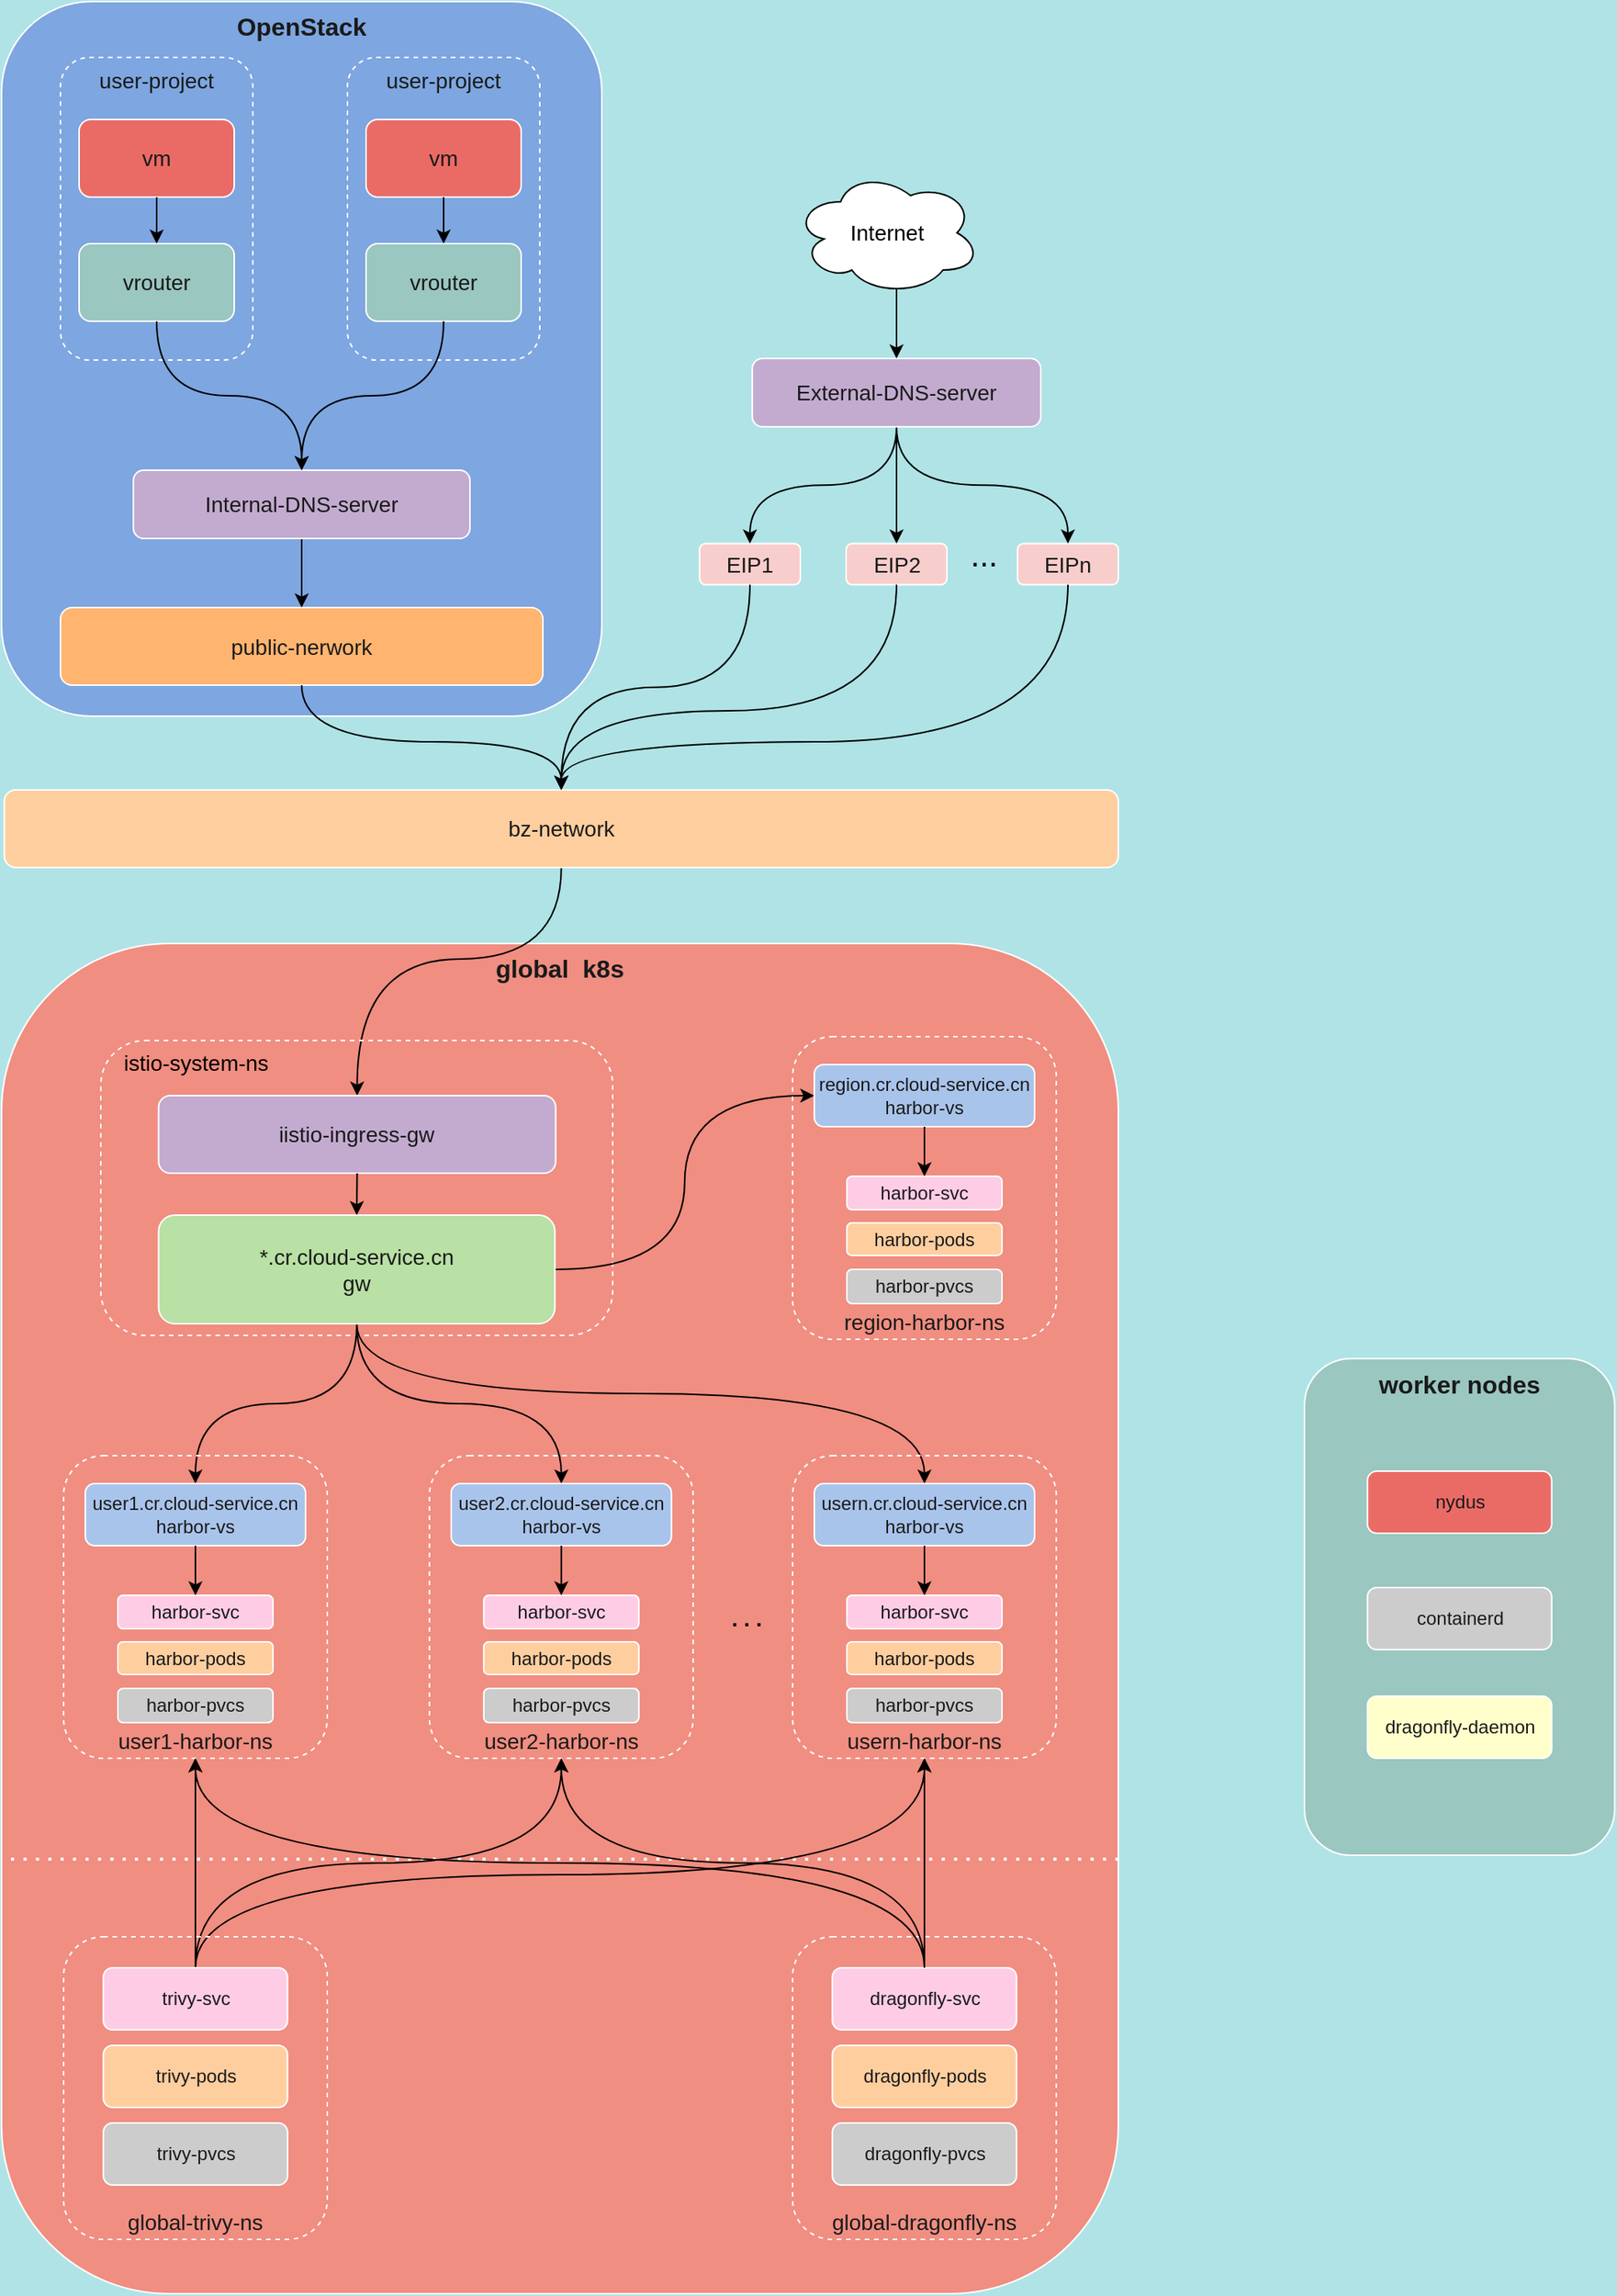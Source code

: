<mxfile version="20.6.0" type="github">
  <diagram id="Bw5U5ilo471GasQTLUOP" name="第 1 页">
    <mxGraphModel dx="1426" dy="2053" grid="1" gridSize="10" guides="1" tooltips="1" connect="1" arrows="1" fold="1" page="0" pageScale="1" pageWidth="1169" pageHeight="827" background="#B0E3E6" math="0" shadow="0">
      <root>
        <mxCell id="0" />
        <mxCell id="1" parent="0" />
        <mxCell id="jF7H6Y1LhgNsABGmbEs7-26" value="&lt;b&gt;global &amp;nbsp;k8s&lt;/b&gt;" style="rounded=1;whiteSpace=wrap;html=1;fontSize=16;verticalAlign=top;fillColor=#F08E81;strokeColor=#FFFFFF;fontColor=#1A1A1A;movable=1;resizable=1;rotatable=1;deletable=1;editable=1;connectable=1;container=0;align=center;" parent="1" vertex="1">
          <mxGeometry x="240" y="-430" width="720" height="870" as="geometry" />
        </mxCell>
        <mxCell id="FhYT1GxdbjiEsVhW9Dxf-16" style="edgeStyle=orthogonalEdgeStyle;rounded=0;orthogonalLoop=1;jettySize=auto;html=1;exitX=0.5;exitY=1;exitDx=0;exitDy=0;entryX=0.5;entryY=0;entryDx=0;entryDy=0;curved=1;" edge="1" parent="1" source="ASyyucTeVJ42tLMGHk16-86" target="ASyyucTeVJ42tLMGHk16-5">
          <mxGeometry relative="1" as="geometry">
            <Array as="points">
              <mxPoint x="601" y="-420" />
              <mxPoint x="469" y="-420" />
            </Array>
          </mxGeometry>
        </mxCell>
        <mxCell id="ASyyucTeVJ42tLMGHk16-86" value="&lt;span style=&quot;font-size: 14px;&quot;&gt;bz-network&lt;/span&gt;" style="rounded=1;whiteSpace=wrap;html=1;fontSize=12;fillColor=#FFCE9F;strokeColor=#FFFFFF;fontColor=#1A1A1A;movable=1;resizable=1;rotatable=1;deletable=1;editable=1;connectable=1;container=0;" parent="1" vertex="1">
          <mxGeometry x="241.75" y="-529" width="718.25" height="50" as="geometry" />
        </mxCell>
        <mxCell id="ASyyucTeVJ42tLMGHk16-130" value="" style="rounded=1;whiteSpace=wrap;html=1;dashed=1;labelBackgroundColor=none;fontSize=14;verticalAlign=top;fillColor=none;strokeColor=#FFFFFF;fontColor=#1A1A1A;movable=1;resizable=1;rotatable=1;deletable=1;editable=1;connectable=1;container=0;" parent="1" vertex="1">
          <mxGeometry x="304" y="-367.5" width="330" height="190" as="geometry" />
        </mxCell>
        <mxCell id="ASyyucTeVJ42tLMGHk16-5" value="&lt;font style=&quot;font-size: 14px;&quot;&gt;iistio-ingress-gw&lt;/font&gt;" style="rounded=1;whiteSpace=wrap;html=1;fontSize=12;fillColor=#C3ABD0;strokeColor=#FFFFFF;fontColor=#1A1A1A;movable=1;resizable=1;rotatable=1;deletable=1;editable=1;connectable=1;container=0;" parent="1" vertex="1">
          <mxGeometry x="341.25" y="-332" width="256" height="50" as="geometry" />
        </mxCell>
        <mxCell id="FhYT1GxdbjiEsVhW9Dxf-92" style="edgeStyle=orthogonalEdgeStyle;curved=1;rounded=0;orthogonalLoop=1;jettySize=auto;html=1;exitX=0.5;exitY=1;exitDx=0;exitDy=0;entryX=0.5;entryY=0;entryDx=0;entryDy=0;" edge="1" parent="1" source="ASyyucTeVJ42tLMGHk16-65" target="ASyyucTeVJ42tLMGHk16-33">
          <mxGeometry relative="1" as="geometry" />
        </mxCell>
        <mxCell id="FhYT1GxdbjiEsVhW9Dxf-93" style="edgeStyle=orthogonalEdgeStyle;curved=1;rounded=0;orthogonalLoop=1;jettySize=auto;html=1;exitX=0.5;exitY=1;exitDx=0;exitDy=0;entryX=0.5;entryY=0;entryDx=0;entryDy=0;" edge="1" parent="1" source="ASyyucTeVJ42tLMGHk16-65" target="FhYT1GxdbjiEsVhW9Dxf-79">
          <mxGeometry relative="1" as="geometry" />
        </mxCell>
        <mxCell id="FhYT1GxdbjiEsVhW9Dxf-94" style="edgeStyle=orthogonalEdgeStyle;curved=1;rounded=0;orthogonalLoop=1;jettySize=auto;html=1;exitX=0.5;exitY=1;exitDx=0;exitDy=0;entryX=0.5;entryY=0;entryDx=0;entryDy=0;" edge="1" parent="1" source="ASyyucTeVJ42tLMGHk16-65" target="FhYT1GxdbjiEsVhW9Dxf-88">
          <mxGeometry relative="1" as="geometry">
            <Array as="points">
              <mxPoint x="469" y="-140" />
              <mxPoint x="835" y="-140" />
            </Array>
          </mxGeometry>
        </mxCell>
        <mxCell id="FhYT1GxdbjiEsVhW9Dxf-102" style="edgeStyle=orthogonalEdgeStyle;curved=1;rounded=0;orthogonalLoop=1;jettySize=auto;html=1;exitX=1;exitY=0.5;exitDx=0;exitDy=0;entryX=0;entryY=0.5;entryDx=0;entryDy=0;" edge="1" parent="1" source="ASyyucTeVJ42tLMGHk16-65" target="FhYT1GxdbjiEsVhW9Dxf-99">
          <mxGeometry relative="1" as="geometry" />
        </mxCell>
        <mxCell id="ASyyucTeVJ42tLMGHk16-65" value="*.cr.cloud-service.cn&lt;br style=&quot;font-size: 14px;&quot;&gt;gw" style="rounded=1;whiteSpace=wrap;html=1;fontSize=14;fillColor=#B9E0A5;strokeColor=#FFFFFF;fontColor=#1A1A1A;movable=1;resizable=1;rotatable=1;deletable=1;editable=1;connectable=1;container=0;" parent="1" vertex="1">
          <mxGeometry x="341.25" y="-255" width="255.5" height="70" as="geometry" />
        </mxCell>
        <mxCell id="ASyyucTeVJ42tLMGHk16-75" style="edgeStyle=orthogonalEdgeStyle;rounded=1;orthogonalLoop=1;jettySize=auto;html=1;exitX=0.5;exitY=1;exitDx=0;exitDy=0;entryX=0.5;entryY=0;entryDx=0;entryDy=0;strokeColor=#000000;strokeWidth=1;fontSize=14;endArrow=classic;endFill=1;curved=1;" parent="1" source="ASyyucTeVJ42tLMGHk16-5" target="ASyyucTeVJ42tLMGHk16-65" edge="1">
          <mxGeometry relative="1" as="geometry" />
        </mxCell>
        <mxCell id="ASyyucTeVJ42tLMGHk16-131" value="istio-system-ns" style="text;html=1;align=center;verticalAlign=middle;resizable=0;points=[];autosize=1;strokeColor=none;fillColor=none;fontSize=14;container=0;rounded=1;" parent="1" vertex="1">
          <mxGeometry x="309.5" y="-367.5" width="111" height="28" as="geometry" />
        </mxCell>
        <mxCell id="FhYT1GxdbjiEsVhW9Dxf-11" value="" style="group;" vertex="1" connectable="0" parent="1">
          <mxGeometry x="690" y="-928" width="270" height="266.75" as="geometry" />
        </mxCell>
        <mxCell id="ASyyucTeVJ42tLMGHk16-155" value="Internet" style="ellipse;shape=cloud;whiteSpace=wrap;html=1;fontSize=14;fillColor=#FFFFFF;container=0;rounded=1;" parent="FhYT1GxdbjiEsVhW9Dxf-11" vertex="1">
          <mxGeometry x="61" width="120" height="80" as="geometry" />
        </mxCell>
        <mxCell id="ASyyucTeVJ42tLMGHk16-156" value="EIP1" style="rounded=1;whiteSpace=wrap;html=1;fontSize=14;fillColor=#F8CECC;strokeColor=#FFFFFF;fontColor=#1A1A1A;movable=1;resizable=1;rotatable=1;deletable=1;editable=1;connectable=1;container=0;" parent="FhYT1GxdbjiEsVhW9Dxf-11" vertex="1">
          <mxGeometry y="240.25" width="65" height="26.5" as="geometry" />
        </mxCell>
        <mxCell id="ASyyucTeVJ42tLMGHk16-157" value="EIP2" style="rounded=1;whiteSpace=wrap;html=1;fontSize=14;fillColor=#F8CECC;strokeColor=#FFFFFF;fontColor=#1A1A1A;movable=1;resizable=1;rotatable=1;deletable=1;editable=1;connectable=1;container=0;" parent="FhYT1GxdbjiEsVhW9Dxf-11" vertex="1">
          <mxGeometry x="94.5" y="240.25" width="65" height="26.5" as="geometry" />
        </mxCell>
        <mxCell id="ASyyucTeVJ42tLMGHk16-226" value="EIPn" style="rounded=1;whiteSpace=wrap;html=1;fontSize=14;fillColor=#F8CECC;strokeColor=#FFFFFF;fontColor=#1A1A1A;movable=1;resizable=1;rotatable=1;deletable=1;editable=1;connectable=1;container=0;" parent="FhYT1GxdbjiEsVhW9Dxf-11" vertex="1">
          <mxGeometry x="205" y="240.25" width="65" height="26.5" as="geometry" />
        </mxCell>
        <mxCell id="ASyyucTeVJ42tLMGHk16-227" value="..." style="text;html=1;resizable=0;autosize=1;align=center;verticalAlign=middle;points=[];fillColor=none;strokeColor=none;rounded=1;fontSize=21;horizontal=1;container=0;" parent="FhYT1GxdbjiEsVhW9Dxf-11" vertex="1">
          <mxGeometry x="165" y="228.5" width="36" height="37" as="geometry" />
        </mxCell>
        <mxCell id="ASyyucTeVJ42tLMGHk16-230" style="edgeStyle=orthogonalEdgeStyle;rounded=1;orthogonalLoop=1;jettySize=auto;html=1;exitX=0.5;exitY=1;exitDx=0;exitDy=0;entryX=0.5;entryY=0;entryDx=0;entryDy=0;strokeColor=#000000;fontSize=14;curved=1;" parent="FhYT1GxdbjiEsVhW9Dxf-11" source="ASyyucTeVJ42tLMGHk16-228" target="ASyyucTeVJ42tLMGHk16-156" edge="1">
          <mxGeometry relative="1" as="geometry" />
        </mxCell>
        <mxCell id="ASyyucTeVJ42tLMGHk16-231" style="edgeStyle=orthogonalEdgeStyle;rounded=1;orthogonalLoop=1;jettySize=auto;html=1;exitX=0.5;exitY=1;exitDx=0;exitDy=0;entryX=0.5;entryY=0;entryDx=0;entryDy=0;strokeColor=#000000;fontSize=14;curved=1;" parent="FhYT1GxdbjiEsVhW9Dxf-11" source="ASyyucTeVJ42tLMGHk16-228" target="ASyyucTeVJ42tLMGHk16-157" edge="1">
          <mxGeometry relative="1" as="geometry" />
        </mxCell>
        <mxCell id="ASyyucTeVJ42tLMGHk16-232" style="edgeStyle=orthogonalEdgeStyle;rounded=1;orthogonalLoop=1;jettySize=auto;html=1;exitX=0.5;exitY=1;exitDx=0;exitDy=0;entryX=0.5;entryY=0;entryDx=0;entryDy=0;strokeColor=#000000;fontSize=14;curved=1;" parent="FhYT1GxdbjiEsVhW9Dxf-11" source="ASyyucTeVJ42tLMGHk16-228" target="ASyyucTeVJ42tLMGHk16-226" edge="1">
          <mxGeometry relative="1" as="geometry" />
        </mxCell>
        <mxCell id="ASyyucTeVJ42tLMGHk16-228" value="External-DNS-server" style="rounded=1;whiteSpace=wrap;html=1;fontSize=14;fillColor=#C3ABD0;strokeColor=#FFFFFF;fontColor=#1A1A1A;movable=1;resizable=1;rotatable=1;deletable=1;editable=1;connectable=1;container=0;" parent="FhYT1GxdbjiEsVhW9Dxf-11" vertex="1">
          <mxGeometry x="34" y="121" width="186" height="44" as="geometry" />
        </mxCell>
        <mxCell id="ASyyucTeVJ42tLMGHk16-229" style="edgeStyle=orthogonalEdgeStyle;rounded=1;orthogonalLoop=1;jettySize=auto;html=1;exitX=0.55;exitY=0.95;exitDx=0;exitDy=0;exitPerimeter=0;entryX=0.5;entryY=0;entryDx=0;entryDy=0;strokeColor=#000000;fontSize=14;curved=1;" parent="FhYT1GxdbjiEsVhW9Dxf-11" source="ASyyucTeVJ42tLMGHk16-155" target="ASyyucTeVJ42tLMGHk16-228" edge="1">
          <mxGeometry relative="1" as="geometry" />
        </mxCell>
        <mxCell id="FhYT1GxdbjiEsVhW9Dxf-15" value="" style="endArrow=none;dashed=1;html=1;dashPattern=1 3;strokeWidth=2;rounded=1;fontSize=14;fontColor=#FFFFFF;strokeColor=#FFFFFF;curved=1;" edge="1" parent="1">
          <mxGeometry width="50" height="50" relative="1" as="geometry">
            <mxPoint x="960" y="160" as="sourcePoint" />
            <mxPoint x="240" y="160" as="targetPoint" />
          </mxGeometry>
        </mxCell>
        <mxCell id="FhYT1GxdbjiEsVhW9Dxf-17" value="" style="group" vertex="1" connectable="0" parent="1">
          <mxGeometry x="240" y="-1037" width="387" height="460.5" as="geometry" />
        </mxCell>
        <mxCell id="FhYT1GxdbjiEsVhW9Dxf-3" value="&lt;b&gt;OpenStack&lt;/b&gt;" style="rounded=1;whiteSpace=wrap;html=1;fontSize=16;verticalAlign=top;fillColor=#7EA6E0;strokeColor=#FFFFFF;fontColor=#1A1A1A;movable=1;resizable=1;rotatable=1;deletable=1;editable=1;connectable=1;container=0;" vertex="1" parent="FhYT1GxdbjiEsVhW9Dxf-17">
          <mxGeometry width="387" height="460.5" as="geometry" />
        </mxCell>
        <mxCell id="ASyyucTeVJ42tLMGHk16-99" value="public-nerwork" style="rounded=1;whiteSpace=wrap;html=1;fontSize=14;fillColor=#FFB570;strokeColor=#FFFFFF;fontColor=#1A1A1A;movable=1;resizable=1;rotatable=1;deletable=1;editable=1;connectable=1;container=0;" parent="FhYT1GxdbjiEsVhW9Dxf-17" vertex="1">
          <mxGeometry x="38" y="390.5" width="311" height="50" as="geometry" />
        </mxCell>
        <mxCell id="ASyyucTeVJ42tLMGHk16-96" value="user-project" style="rounded=1;whiteSpace=wrap;html=1;dashed=1;labelBackgroundColor=none;fontSize=14;verticalAlign=top;fillColor=none;strokeColor=#FFFFFF;fontColor=#1A1A1A;movable=1;resizable=1;rotatable=1;deletable=1;editable=1;connectable=1;container=0;" parent="FhYT1GxdbjiEsVhW9Dxf-17" vertex="1">
          <mxGeometry x="38" y="36" width="124" height="195" as="geometry" />
        </mxCell>
        <mxCell id="jF7H6Y1LhgNsABGmbEs7-22" value="vrouter" style="rounded=1;whiteSpace=wrap;html=1;fontSize=14;fillColor=#9AC7BF;strokeColor=#FFFFFF;fontColor=#1A1A1A;movable=1;resizable=1;rotatable=1;deletable=1;editable=1;connectable=1;container=0;" parent="FhYT1GxdbjiEsVhW9Dxf-17" vertex="1">
          <mxGeometry x="50" y="156" width="100" height="50" as="geometry" />
        </mxCell>
        <mxCell id="ASyyucTeVJ42tLMGHk16-97" value="vm" style="rounded=1;whiteSpace=wrap;html=1;fontSize=14;fillColor=#EA6B66;strokeColor=#FFFFFF;fontColor=#1A1A1A;movable=1;resizable=1;rotatable=1;deletable=1;editable=1;connectable=1;container=0;" parent="FhYT1GxdbjiEsVhW9Dxf-17" vertex="1">
          <mxGeometry x="50" y="76" width="100" height="50" as="geometry" />
        </mxCell>
        <mxCell id="ASyyucTeVJ42tLMGHk16-98" style="edgeStyle=orthogonalEdgeStyle;rounded=1;orthogonalLoop=1;jettySize=auto;html=1;exitX=0.5;exitY=1;exitDx=0;exitDy=0;entryX=0.5;entryY=0;entryDx=0;entryDy=0;fontSize=14;curved=1;" parent="FhYT1GxdbjiEsVhW9Dxf-17" source="ASyyucTeVJ42tLMGHk16-97" target="jF7H6Y1LhgNsABGmbEs7-22" edge="1">
          <mxGeometry relative="1" as="geometry" />
        </mxCell>
        <mxCell id="ASyyucTeVJ42tLMGHk16-103" value="user-project" style="rounded=1;whiteSpace=wrap;html=1;dashed=1;labelBackgroundColor=none;fontSize=14;verticalAlign=top;fillColor=none;strokeColor=#FFFFFF;fontColor=#1A1A1A;movable=1;resizable=1;rotatable=1;deletable=1;editable=1;connectable=1;container=0;" parent="FhYT1GxdbjiEsVhW9Dxf-17" vertex="1">
          <mxGeometry x="223" y="36" width="124" height="195" as="geometry" />
        </mxCell>
        <mxCell id="ASyyucTeVJ42tLMGHk16-104" value="vrouter" style="rounded=1;whiteSpace=wrap;html=1;fontSize=14;fillColor=#9AC7BF;strokeColor=#FFFFFF;fontColor=#1A1A1A;movable=1;resizable=1;rotatable=1;deletable=1;editable=1;connectable=1;container=0;" parent="FhYT1GxdbjiEsVhW9Dxf-17" vertex="1">
          <mxGeometry x="235" y="156" width="100" height="50" as="geometry" />
        </mxCell>
        <mxCell id="ASyyucTeVJ42tLMGHk16-105" value="vm" style="rounded=1;whiteSpace=wrap;html=1;fontSize=14;fillColor=#EA6B66;strokeColor=#FFFFFF;fontColor=#1A1A1A;movable=1;resizable=1;rotatable=1;deletable=1;editable=1;connectable=1;container=0;" parent="FhYT1GxdbjiEsVhW9Dxf-17" vertex="1">
          <mxGeometry x="235" y="76" width="100" height="50" as="geometry" />
        </mxCell>
        <mxCell id="ASyyucTeVJ42tLMGHk16-106" style="edgeStyle=orthogonalEdgeStyle;rounded=1;orthogonalLoop=1;jettySize=auto;html=1;exitX=0.5;exitY=1;exitDx=0;exitDy=0;entryX=0.5;entryY=0;entryDx=0;entryDy=0;fontSize=14;curved=1;" parent="FhYT1GxdbjiEsVhW9Dxf-17" source="ASyyucTeVJ42tLMGHk16-105" target="ASyyucTeVJ42tLMGHk16-104" edge="1">
          <mxGeometry relative="1" as="geometry" />
        </mxCell>
        <mxCell id="FhYT1GxdbjiEsVhW9Dxf-8" style="edgeStyle=orthogonalEdgeStyle;rounded=1;orthogonalLoop=1;jettySize=auto;html=1;exitX=0.5;exitY=1;exitDx=0;exitDy=0;entryX=0.5;entryY=0;entryDx=0;entryDy=0;curved=1;" edge="1" parent="FhYT1GxdbjiEsVhW9Dxf-17" source="FhYT1GxdbjiEsVhW9Dxf-5" target="ASyyucTeVJ42tLMGHk16-99">
          <mxGeometry relative="1" as="geometry" />
        </mxCell>
        <mxCell id="FhYT1GxdbjiEsVhW9Dxf-5" value="Internal-DNS-server" style="rounded=1;whiteSpace=wrap;html=1;fontSize=14;fillColor=#C3ABD0;strokeColor=#FFFFFF;fontColor=#1A1A1A;movable=1;resizable=1;rotatable=1;deletable=1;editable=1;connectable=1;container=0;" vertex="1" parent="FhYT1GxdbjiEsVhW9Dxf-17">
          <mxGeometry x="85" y="302" width="217" height="44" as="geometry" />
        </mxCell>
        <mxCell id="FhYT1GxdbjiEsVhW9Dxf-6" style="edgeStyle=orthogonalEdgeStyle;rounded=1;orthogonalLoop=1;jettySize=auto;html=1;exitX=0.5;exitY=1;exitDx=0;exitDy=0;entryX=0.5;entryY=0;entryDx=0;entryDy=0;curved=1;" edge="1" parent="FhYT1GxdbjiEsVhW9Dxf-17" source="jF7H6Y1LhgNsABGmbEs7-22" target="FhYT1GxdbjiEsVhW9Dxf-5">
          <mxGeometry relative="1" as="geometry" />
        </mxCell>
        <mxCell id="FhYT1GxdbjiEsVhW9Dxf-7" style="edgeStyle=orthogonalEdgeStyle;rounded=1;orthogonalLoop=1;jettySize=auto;html=1;exitX=0.5;exitY=1;exitDx=0;exitDy=0;entryX=0.5;entryY=0;entryDx=0;entryDy=0;curved=1;" edge="1" parent="FhYT1GxdbjiEsVhW9Dxf-17" source="ASyyucTeVJ42tLMGHk16-104" target="FhYT1GxdbjiEsVhW9Dxf-5">
          <mxGeometry relative="1" as="geometry" />
        </mxCell>
        <mxCell id="ASyyucTeVJ42tLMGHk16-100" style="edgeStyle=orthogonalEdgeStyle;rounded=1;orthogonalLoop=1;jettySize=auto;html=1;exitX=0.5;exitY=1;exitDx=0;exitDy=0;entryX=0.5;entryY=0;entryDx=0;entryDy=0;fontSize=14;curved=1;" parent="1" source="ASyyucTeVJ42tLMGHk16-99" target="ASyyucTeVJ42tLMGHk16-86" edge="1">
          <mxGeometry relative="1" as="geometry">
            <Array as="points">
              <mxPoint x="434" y="-560" />
              <mxPoint x="601" y="-560" />
            </Array>
          </mxGeometry>
        </mxCell>
        <mxCell id="FhYT1GxdbjiEsVhW9Dxf-83" value="" style="group" vertex="1" connectable="0" parent="1">
          <mxGeometry x="280" y="-100" width="170" height="195" as="geometry" />
        </mxCell>
        <mxCell id="-fVl2y54sio7S9Z7-DYn-5" value="user1-harbor-ns" style="rounded=1;whiteSpace=wrap;html=1;dashed=1;labelBackgroundColor=none;fontSize=14;verticalAlign=bottom;fillColor=none;strokeColor=#FFFFFF;fontColor=#1A1A1A;movable=1;resizable=1;rotatable=1;deletable=1;editable=1;connectable=1;container=0;" parent="FhYT1GxdbjiEsVhW9Dxf-83" vertex="1">
          <mxGeometry width="170" height="195" as="geometry" />
        </mxCell>
        <mxCell id="-fVl2y54sio7S9Z7-DYn-6" value="harbor-pods" style="rounded=1;whiteSpace=wrap;html=1;fontSize=12;fillColor=#FFCE9F;strokeColor=#FFFFFF;fontColor=#1A1A1A;movable=1;resizable=1;rotatable=1;deletable=1;editable=1;connectable=1;container=0;" parent="FhYT1GxdbjiEsVhW9Dxf-83" vertex="1">
          <mxGeometry x="35" y="120" width="100" height="21" as="geometry" />
        </mxCell>
        <mxCell id="-fVl2y54sio7S9Z7-DYn-7" value="harbor-pvcs" style="rounded=1;whiteSpace=wrap;html=1;fontSize=12;fillColor=#CCCCCC;strokeColor=#FFFFFF;fontColor=#1A1A1A;movable=1;resizable=1;rotatable=1;deletable=1;editable=1;connectable=1;container=0;" parent="FhYT1GxdbjiEsVhW9Dxf-83" vertex="1">
          <mxGeometry x="35" y="150" width="100" height="22" as="geometry" />
        </mxCell>
        <mxCell id="ASyyucTeVJ42tLMGHk16-33" value="user1.cr.cloud-service.cn&lt;br&gt;harbor-vs" style="rounded=1;whiteSpace=wrap;html=1;fontSize=12;fillColor=#A9C4EB;strokeColor=#FFFFFF;fontColor=#1A1A1A;movable=1;resizable=1;rotatable=1;deletable=1;editable=1;connectable=1;container=0;" parent="FhYT1GxdbjiEsVhW9Dxf-83" vertex="1">
          <mxGeometry x="14" y="18" width="142" height="40" as="geometry" />
        </mxCell>
        <mxCell id="FhYT1GxdbjiEsVhW9Dxf-46" value="harbor-svc" style="rounded=1;whiteSpace=wrap;html=1;fontSize=12;fillColor=#FFCCE6;strokeColor=#FFFFFF;fontColor=#1A1A1A;movable=1;resizable=1;rotatable=1;deletable=1;editable=1;connectable=1;container=0;" vertex="1" parent="FhYT1GxdbjiEsVhW9Dxf-83">
          <mxGeometry x="35" y="90" width="100" height="21.5" as="geometry" />
        </mxCell>
        <mxCell id="FhYT1GxdbjiEsVhW9Dxf-47" style="edgeStyle=orthogonalEdgeStyle;curved=1;rounded=0;orthogonalLoop=1;jettySize=auto;html=1;exitX=0.5;exitY=1;exitDx=0;exitDy=0;entryX=0.5;entryY=0;entryDx=0;entryDy=0;" edge="1" parent="FhYT1GxdbjiEsVhW9Dxf-83" source="ASyyucTeVJ42tLMGHk16-33" target="FhYT1GxdbjiEsVhW9Dxf-46">
          <mxGeometry relative="1" as="geometry" />
        </mxCell>
        <mxCell id="FhYT1GxdbjiEsVhW9Dxf-84" value="" style="group" vertex="1" connectable="0" parent="1">
          <mxGeometry x="750" y="-100" width="170" height="195" as="geometry" />
        </mxCell>
        <mxCell id="FhYT1GxdbjiEsVhW9Dxf-85" value="usern-harbor-ns" style="rounded=1;whiteSpace=wrap;html=1;dashed=1;labelBackgroundColor=none;fontSize=14;verticalAlign=bottom;fillColor=none;strokeColor=#FFFFFF;fontColor=#1A1A1A;movable=1;resizable=1;rotatable=1;deletable=1;editable=1;connectable=1;container=0;" vertex="1" parent="FhYT1GxdbjiEsVhW9Dxf-84">
          <mxGeometry width="170" height="195" as="geometry" />
        </mxCell>
        <mxCell id="FhYT1GxdbjiEsVhW9Dxf-86" value="harbor-pods" style="rounded=1;whiteSpace=wrap;html=1;fontSize=12;fillColor=#FFCE9F;strokeColor=#FFFFFF;fontColor=#1A1A1A;movable=1;resizable=1;rotatable=1;deletable=1;editable=1;connectable=1;container=0;" vertex="1" parent="FhYT1GxdbjiEsVhW9Dxf-84">
          <mxGeometry x="35" y="120" width="100" height="21" as="geometry" />
        </mxCell>
        <mxCell id="FhYT1GxdbjiEsVhW9Dxf-87" value="harbor-pvcs" style="rounded=1;whiteSpace=wrap;html=1;fontSize=12;fillColor=#CCCCCC;strokeColor=#FFFFFF;fontColor=#1A1A1A;movable=1;resizable=1;rotatable=1;deletable=1;editable=1;connectable=1;container=0;" vertex="1" parent="FhYT1GxdbjiEsVhW9Dxf-84">
          <mxGeometry x="35" y="150" width="100" height="22" as="geometry" />
        </mxCell>
        <mxCell id="FhYT1GxdbjiEsVhW9Dxf-88" value="usern.cr.cloud-service.cn&lt;br&gt;harbor-vs" style="rounded=1;whiteSpace=wrap;html=1;fontSize=12;fillColor=#A9C4EB;strokeColor=#FFFFFF;fontColor=#1A1A1A;movable=1;resizable=1;rotatable=1;deletable=1;editable=1;connectable=1;container=0;" vertex="1" parent="FhYT1GxdbjiEsVhW9Dxf-84">
          <mxGeometry x="14" y="18" width="142" height="40" as="geometry" />
        </mxCell>
        <mxCell id="FhYT1GxdbjiEsVhW9Dxf-89" value="harbor-svc" style="rounded=1;whiteSpace=wrap;html=1;fontSize=12;fillColor=#FFCCE6;strokeColor=#FFFFFF;fontColor=#1A1A1A;movable=1;resizable=1;rotatable=1;deletable=1;editable=1;connectable=1;container=0;" vertex="1" parent="FhYT1GxdbjiEsVhW9Dxf-84">
          <mxGeometry x="35" y="90" width="100" height="21.5" as="geometry" />
        </mxCell>
        <mxCell id="FhYT1GxdbjiEsVhW9Dxf-90" style="edgeStyle=orthogonalEdgeStyle;curved=1;rounded=0;orthogonalLoop=1;jettySize=auto;html=1;exitX=0.5;exitY=1;exitDx=0;exitDy=0;entryX=0.5;entryY=0;entryDx=0;entryDy=0;" edge="1" parent="FhYT1GxdbjiEsVhW9Dxf-84" source="FhYT1GxdbjiEsVhW9Dxf-88" target="FhYT1GxdbjiEsVhW9Dxf-89">
          <mxGeometry relative="1" as="geometry" />
        </mxCell>
        <mxCell id="FhYT1GxdbjiEsVhW9Dxf-91" value="" style="group" vertex="1" connectable="0" parent="1">
          <mxGeometry x="515.88" y="-100" width="170" height="195" as="geometry" />
        </mxCell>
        <mxCell id="FhYT1GxdbjiEsVhW9Dxf-76" value="user2-harbor-ns" style="rounded=1;whiteSpace=wrap;html=1;dashed=1;labelBackgroundColor=none;fontSize=14;verticalAlign=bottom;fillColor=none;strokeColor=#FFFFFF;fontColor=#1A1A1A;movable=1;resizable=1;rotatable=1;deletable=1;editable=1;connectable=1;container=0;" vertex="1" parent="FhYT1GxdbjiEsVhW9Dxf-91">
          <mxGeometry width="170" height="195" as="geometry" />
        </mxCell>
        <mxCell id="FhYT1GxdbjiEsVhW9Dxf-77" value="harbor-pods" style="rounded=1;whiteSpace=wrap;html=1;fontSize=12;fillColor=#FFCE9F;strokeColor=#FFFFFF;fontColor=#1A1A1A;movable=1;resizable=1;rotatable=1;deletable=1;editable=1;connectable=1;container=0;" vertex="1" parent="FhYT1GxdbjiEsVhW9Dxf-91">
          <mxGeometry x="35" y="120" width="100" height="21" as="geometry" />
        </mxCell>
        <mxCell id="FhYT1GxdbjiEsVhW9Dxf-78" value="harbor-pvcs" style="rounded=1;whiteSpace=wrap;html=1;fontSize=12;fillColor=#CCCCCC;strokeColor=#FFFFFF;fontColor=#1A1A1A;movable=1;resizable=1;rotatable=1;deletable=1;editable=1;connectable=1;container=0;" vertex="1" parent="FhYT1GxdbjiEsVhW9Dxf-91">
          <mxGeometry x="35" y="150" width="100" height="22" as="geometry" />
        </mxCell>
        <mxCell id="FhYT1GxdbjiEsVhW9Dxf-79" value="user2.cr.cloud-service.cn&lt;br&gt;harbor-vs" style="rounded=1;whiteSpace=wrap;html=1;fontSize=12;fillColor=#A9C4EB;strokeColor=#FFFFFF;fontColor=#1A1A1A;movable=1;resizable=1;rotatable=1;deletable=1;editable=1;connectable=1;container=0;" vertex="1" parent="FhYT1GxdbjiEsVhW9Dxf-91">
          <mxGeometry x="14" y="18" width="142" height="40" as="geometry" />
        </mxCell>
        <mxCell id="FhYT1GxdbjiEsVhW9Dxf-80" value="harbor-svc" style="rounded=1;whiteSpace=wrap;html=1;fontSize=12;fillColor=#FFCCE6;strokeColor=#FFFFFF;fontColor=#1A1A1A;movable=1;resizable=1;rotatable=1;deletable=1;editable=1;connectable=1;container=0;" vertex="1" parent="FhYT1GxdbjiEsVhW9Dxf-91">
          <mxGeometry x="35" y="90" width="100" height="21.5" as="geometry" />
        </mxCell>
        <mxCell id="FhYT1GxdbjiEsVhW9Dxf-81" style="edgeStyle=orthogonalEdgeStyle;curved=1;rounded=0;orthogonalLoop=1;jettySize=auto;html=1;exitX=0.5;exitY=1;exitDx=0;exitDy=0;entryX=0.5;entryY=0;entryDx=0;entryDy=0;" edge="1" parent="FhYT1GxdbjiEsVhW9Dxf-91" source="FhYT1GxdbjiEsVhW9Dxf-79" target="FhYT1GxdbjiEsVhW9Dxf-80">
          <mxGeometry relative="1" as="geometry" />
        </mxCell>
        <mxCell id="FhYT1GxdbjiEsVhW9Dxf-95" value="" style="group" vertex="1" connectable="0" parent="1">
          <mxGeometry x="750" y="-370" width="170" height="195" as="geometry" />
        </mxCell>
        <mxCell id="FhYT1GxdbjiEsVhW9Dxf-96" value="region-harbor-ns" style="rounded=1;whiteSpace=wrap;html=1;dashed=1;labelBackgroundColor=none;fontSize=14;verticalAlign=bottom;fillColor=none;strokeColor=#FFFFFF;fontColor=#1A1A1A;movable=1;resizable=1;rotatable=1;deletable=1;editable=1;connectable=1;container=0;" vertex="1" parent="FhYT1GxdbjiEsVhW9Dxf-95">
          <mxGeometry width="170" height="195" as="geometry" />
        </mxCell>
        <mxCell id="FhYT1GxdbjiEsVhW9Dxf-97" value="harbor-pods" style="rounded=1;whiteSpace=wrap;html=1;fontSize=12;fillColor=#FFCE9F;strokeColor=#FFFFFF;fontColor=#1A1A1A;movable=1;resizable=1;rotatable=1;deletable=1;editable=1;connectable=1;container=0;" vertex="1" parent="FhYT1GxdbjiEsVhW9Dxf-95">
          <mxGeometry x="35" y="120" width="100" height="21" as="geometry" />
        </mxCell>
        <mxCell id="FhYT1GxdbjiEsVhW9Dxf-98" value="harbor-pvcs" style="rounded=1;whiteSpace=wrap;html=1;fontSize=12;fillColor=#CCCCCC;strokeColor=#FFFFFF;fontColor=#1A1A1A;movable=1;resizable=1;rotatable=1;deletable=1;editable=1;connectable=1;container=0;" vertex="1" parent="FhYT1GxdbjiEsVhW9Dxf-95">
          <mxGeometry x="35" y="150" width="100" height="22" as="geometry" />
        </mxCell>
        <mxCell id="FhYT1GxdbjiEsVhW9Dxf-99" value="region.cr.cloud-service.cn&lt;br&gt;harbor-vs" style="rounded=1;whiteSpace=wrap;html=1;fontSize=12;fillColor=#A9C4EB;strokeColor=#FFFFFF;fontColor=#1A1A1A;movable=1;resizable=1;rotatable=1;deletable=1;editable=1;connectable=1;container=0;" vertex="1" parent="FhYT1GxdbjiEsVhW9Dxf-95">
          <mxGeometry x="14" y="18" width="142" height="40" as="geometry" />
        </mxCell>
        <mxCell id="FhYT1GxdbjiEsVhW9Dxf-100" value="harbor-svc" style="rounded=1;whiteSpace=wrap;html=1;fontSize=12;fillColor=#FFCCE6;strokeColor=#FFFFFF;fontColor=#1A1A1A;movable=1;resizable=1;rotatable=1;deletable=1;editable=1;connectable=1;container=0;" vertex="1" parent="FhYT1GxdbjiEsVhW9Dxf-95">
          <mxGeometry x="35" y="90" width="100" height="21.5" as="geometry" />
        </mxCell>
        <mxCell id="FhYT1GxdbjiEsVhW9Dxf-101" style="edgeStyle=orthogonalEdgeStyle;curved=1;rounded=0;orthogonalLoop=1;jettySize=auto;html=1;exitX=0.5;exitY=1;exitDx=0;exitDy=0;entryX=0.5;entryY=0;entryDx=0;entryDy=0;" edge="1" parent="FhYT1GxdbjiEsVhW9Dxf-95" source="FhYT1GxdbjiEsVhW9Dxf-99" target="FhYT1GxdbjiEsVhW9Dxf-100">
          <mxGeometry relative="1" as="geometry" />
        </mxCell>
        <mxCell id="FhYT1GxdbjiEsVhW9Dxf-112" style="edgeStyle=orthogonalEdgeStyle;curved=1;rounded=0;orthogonalLoop=1;jettySize=auto;html=1;exitX=0.5;exitY=0;exitDx=0;exitDy=0;entryX=0.5;entryY=1;entryDx=0;entryDy=0;" edge="1" parent="1" source="FhYT1GxdbjiEsVhW9Dxf-108" target="-fVl2y54sio7S9Z7-DYn-5">
          <mxGeometry relative="1" as="geometry" />
        </mxCell>
        <mxCell id="FhYT1GxdbjiEsVhW9Dxf-113" style="edgeStyle=orthogonalEdgeStyle;curved=1;rounded=0;orthogonalLoop=1;jettySize=auto;html=1;exitX=0.5;exitY=0;exitDx=0;exitDy=0;entryX=0.5;entryY=1;entryDx=0;entryDy=0;" edge="1" parent="1" source="FhYT1GxdbjiEsVhW9Dxf-108" target="FhYT1GxdbjiEsVhW9Dxf-76">
          <mxGeometry relative="1" as="geometry" />
        </mxCell>
        <mxCell id="FhYT1GxdbjiEsVhW9Dxf-114" style="edgeStyle=orthogonalEdgeStyle;curved=1;rounded=0;orthogonalLoop=1;jettySize=auto;html=1;exitX=0.5;exitY=0;exitDx=0;exitDy=0;entryX=0.5;entryY=1;entryDx=0;entryDy=0;" edge="1" parent="1" source="FhYT1GxdbjiEsVhW9Dxf-108" target="FhYT1GxdbjiEsVhW9Dxf-85">
          <mxGeometry relative="1" as="geometry">
            <Array as="points">
              <mxPoint x="365" y="170" />
              <mxPoint x="835" y="170" />
            </Array>
          </mxGeometry>
        </mxCell>
        <mxCell id="FhYT1GxdbjiEsVhW9Dxf-116" value="" style="group" vertex="1" connectable="0" parent="1">
          <mxGeometry x="280" y="210" width="170" height="195" as="geometry" />
        </mxCell>
        <mxCell id="FhYT1GxdbjiEsVhW9Dxf-104" value="global-trivy-ns" style="rounded=1;whiteSpace=wrap;html=1;dashed=1;labelBackgroundColor=none;fontSize=14;verticalAlign=bottom;fillColor=none;strokeColor=#FFFFFF;fontColor=#1A1A1A;movable=1;resizable=1;rotatable=1;deletable=1;editable=1;connectable=1;container=0;" vertex="1" parent="FhYT1GxdbjiEsVhW9Dxf-116">
          <mxGeometry width="170" height="195" as="geometry" />
        </mxCell>
        <mxCell id="FhYT1GxdbjiEsVhW9Dxf-108" value="trivy-svc" style="rounded=1;whiteSpace=wrap;html=1;fontSize=12;fillColor=#FFCCE6;strokeColor=#FFFFFF;fontColor=#1A1A1A;movable=1;resizable=1;rotatable=1;deletable=1;editable=1;connectable=1;container=0;" vertex="1" parent="FhYT1GxdbjiEsVhW9Dxf-116">
          <mxGeometry x="25.62" y="20" width="118.75" height="40" as="geometry" />
        </mxCell>
        <mxCell id="FhYT1GxdbjiEsVhW9Dxf-110" value="trivy-pods" style="rounded=1;whiteSpace=wrap;html=1;fontSize=12;fillColor=#FFCE9F;strokeColor=#FFFFFF;fontColor=#1A1A1A;movable=1;resizable=1;rotatable=1;deletable=1;editable=1;connectable=1;container=0;" vertex="1" parent="FhYT1GxdbjiEsVhW9Dxf-116">
          <mxGeometry x="25.63" y="70" width="118.75" height="40" as="geometry" />
        </mxCell>
        <mxCell id="FhYT1GxdbjiEsVhW9Dxf-111" value="trivy-pvcs" style="rounded=1;whiteSpace=wrap;html=1;fontSize=12;fillColor=#CCCCCC;strokeColor=#FFFFFF;fontColor=#1A1A1A;movable=1;resizable=1;rotatable=1;deletable=1;editable=1;connectable=1;container=0;" vertex="1" parent="FhYT1GxdbjiEsVhW9Dxf-116">
          <mxGeometry x="25.63" y="120" width="118.75" height="40" as="geometry" />
        </mxCell>
        <mxCell id="FhYT1GxdbjiEsVhW9Dxf-117" value="" style="group" vertex="1" connectable="0" parent="1">
          <mxGeometry x="750" y="210" width="170" height="195" as="geometry" />
        </mxCell>
        <mxCell id="FhYT1GxdbjiEsVhW9Dxf-118" value="global-dragonfly-ns" style="rounded=1;whiteSpace=wrap;html=1;dashed=1;labelBackgroundColor=none;fontSize=14;verticalAlign=bottom;fillColor=none;strokeColor=#FFFFFF;fontColor=#1A1A1A;movable=1;resizable=1;rotatable=1;deletable=1;editable=1;connectable=1;container=0;" vertex="1" parent="FhYT1GxdbjiEsVhW9Dxf-117">
          <mxGeometry width="170" height="195" as="geometry" />
        </mxCell>
        <mxCell id="FhYT1GxdbjiEsVhW9Dxf-119" value="dragonfly-svc" style="rounded=1;whiteSpace=wrap;html=1;fontSize=12;fillColor=#FFCCE6;strokeColor=#FFFFFF;fontColor=#1A1A1A;movable=1;resizable=1;rotatable=1;deletable=1;editable=1;connectable=1;container=0;" vertex="1" parent="FhYT1GxdbjiEsVhW9Dxf-117">
          <mxGeometry x="25.62" y="20" width="118.75" height="40" as="geometry" />
        </mxCell>
        <mxCell id="FhYT1GxdbjiEsVhW9Dxf-120" value="dragonfly-pods" style="rounded=1;whiteSpace=wrap;html=1;fontSize=12;fillColor=#FFCE9F;strokeColor=#FFFFFF;fontColor=#1A1A1A;movable=1;resizable=1;rotatable=1;deletable=1;editable=1;connectable=1;container=0;" vertex="1" parent="FhYT1GxdbjiEsVhW9Dxf-117">
          <mxGeometry x="25.63" y="70" width="118.75" height="40" as="geometry" />
        </mxCell>
        <mxCell id="FhYT1GxdbjiEsVhW9Dxf-121" value="dragonfly-pvcs" style="rounded=1;whiteSpace=wrap;html=1;fontSize=12;fillColor=#CCCCCC;strokeColor=#FFFFFF;fontColor=#1A1A1A;movable=1;resizable=1;rotatable=1;deletable=1;editable=1;connectable=1;container=0;" vertex="1" parent="FhYT1GxdbjiEsVhW9Dxf-117">
          <mxGeometry x="25.63" y="120" width="118.75" height="40" as="geometry" />
        </mxCell>
        <mxCell id="FhYT1GxdbjiEsVhW9Dxf-122" style="edgeStyle=orthogonalEdgeStyle;curved=1;rounded=0;orthogonalLoop=1;jettySize=auto;html=1;exitX=0.5;exitY=0;exitDx=0;exitDy=0;entryX=0.5;entryY=1;entryDx=0;entryDy=0;" edge="1" parent="1" source="FhYT1GxdbjiEsVhW9Dxf-119" target="-fVl2y54sio7S9Z7-DYn-5">
          <mxGeometry relative="1" as="geometry" />
        </mxCell>
        <mxCell id="FhYT1GxdbjiEsVhW9Dxf-123" style="edgeStyle=orthogonalEdgeStyle;curved=1;rounded=0;orthogonalLoop=1;jettySize=auto;html=1;exitX=0.5;exitY=0;exitDx=0;exitDy=0;entryX=0.5;entryY=1;entryDx=0;entryDy=0;" edge="1" parent="1" source="FhYT1GxdbjiEsVhW9Dxf-119" target="FhYT1GxdbjiEsVhW9Dxf-76">
          <mxGeometry relative="1" as="geometry" />
        </mxCell>
        <mxCell id="FhYT1GxdbjiEsVhW9Dxf-124" style="edgeStyle=orthogonalEdgeStyle;curved=1;rounded=0;orthogonalLoop=1;jettySize=auto;html=1;exitX=0.5;exitY=0;exitDx=0;exitDy=0;entryX=0.5;entryY=1;entryDx=0;entryDy=0;" edge="1" parent="1" source="FhYT1GxdbjiEsVhW9Dxf-119" target="FhYT1GxdbjiEsVhW9Dxf-85">
          <mxGeometry relative="1" as="geometry" />
        </mxCell>
        <mxCell id="FhYT1GxdbjiEsVhW9Dxf-125" value="&lt;b&gt;worker nodes&lt;/b&gt;" style="rounded=1;whiteSpace=wrap;html=1;fontSize=16;verticalAlign=top;fillColor=#9AC7BF;strokeColor=#FFFFFF;fontColor=#1A1A1A;movable=1;resizable=1;rotatable=1;deletable=1;editable=1;connectable=1;container=0;align=center;" vertex="1" parent="1">
          <mxGeometry x="1080" y="-162.5" width="200" height="320" as="geometry" />
        </mxCell>
        <mxCell id="FhYT1GxdbjiEsVhW9Dxf-126" value="containerd" style="rounded=1;whiteSpace=wrap;html=1;fontSize=12;fillColor=#CCCCCC;strokeColor=#FFFFFF;fontColor=#1A1A1A;movable=1;resizable=1;rotatable=1;deletable=1;editable=1;connectable=1;container=0;" vertex="1" parent="1">
          <mxGeometry x="1120.63" y="-15" width="118.75" height="40" as="geometry" />
        </mxCell>
        <mxCell id="FhYT1GxdbjiEsVhW9Dxf-127" value="dragonfly-daemon" style="rounded=1;whiteSpace=wrap;html=1;fontSize=12;fillColor=#FFFFCC;strokeColor=#FFFFFF;fontColor=#1A1A1A;movable=1;resizable=1;rotatable=1;deletable=1;editable=1;connectable=1;container=0;" vertex="1" parent="1">
          <mxGeometry x="1120.63" y="55" width="118.75" height="40" as="geometry" />
        </mxCell>
        <mxCell id="FhYT1GxdbjiEsVhW9Dxf-128" value=". . ." style="text;html=1;align=center;verticalAlign=middle;resizable=0;points=[];autosize=1;strokeColor=none;fillColor=none;fontStyle=1;fontSize=14;" vertex="1" parent="1">
          <mxGeometry x="700" y="-10" width="40" height="30" as="geometry" />
        </mxCell>
        <mxCell id="FhYT1GxdbjiEsVhW9Dxf-129" value="nydus" style="rounded=1;whiteSpace=wrap;html=1;fontSize=12;fillColor=#EA6B66;strokeColor=#FFFFFF;fontColor=#1A1A1A;movable=1;resizable=1;rotatable=1;deletable=1;editable=1;connectable=1;container=0;" vertex="1" parent="1">
          <mxGeometry x="1120.63" y="-90" width="118.75" height="40" as="geometry" />
        </mxCell>
        <mxCell id="FhYT1GxdbjiEsVhW9Dxf-132" style="edgeStyle=orthogonalEdgeStyle;curved=1;rounded=0;orthogonalLoop=1;jettySize=auto;html=1;exitX=0.5;exitY=1;exitDx=0;exitDy=0;entryX=0.5;entryY=0;entryDx=0;entryDy=0;fontSize=14;" edge="1" parent="1" source="ASyyucTeVJ42tLMGHk16-156" target="ASyyucTeVJ42tLMGHk16-86">
          <mxGeometry relative="1" as="geometry" />
        </mxCell>
        <mxCell id="FhYT1GxdbjiEsVhW9Dxf-135" style="edgeStyle=orthogonalEdgeStyle;curved=1;rounded=0;orthogonalLoop=1;jettySize=auto;html=1;exitX=0.5;exitY=1;exitDx=0;exitDy=0;entryX=0.5;entryY=0;entryDx=0;entryDy=0;fontSize=14;" edge="1" parent="1" source="ASyyucTeVJ42tLMGHk16-157" target="ASyyucTeVJ42tLMGHk16-86">
          <mxGeometry relative="1" as="geometry">
            <Array as="points">
              <mxPoint x="817" y="-580" />
              <mxPoint x="601" y="-580" />
            </Array>
          </mxGeometry>
        </mxCell>
        <mxCell id="FhYT1GxdbjiEsVhW9Dxf-138" style="edgeStyle=orthogonalEdgeStyle;curved=1;rounded=0;orthogonalLoop=1;jettySize=auto;html=1;exitX=0.5;exitY=1;exitDx=0;exitDy=0;entryX=0.5;entryY=0;entryDx=0;entryDy=0;fontSize=14;" edge="1" parent="1" source="ASyyucTeVJ42tLMGHk16-226" target="ASyyucTeVJ42tLMGHk16-86">
          <mxGeometry relative="1" as="geometry">
            <Array as="points">
              <mxPoint x="928" y="-560" />
              <mxPoint x="601" y="-560" />
            </Array>
          </mxGeometry>
        </mxCell>
      </root>
    </mxGraphModel>
  </diagram>
</mxfile>
